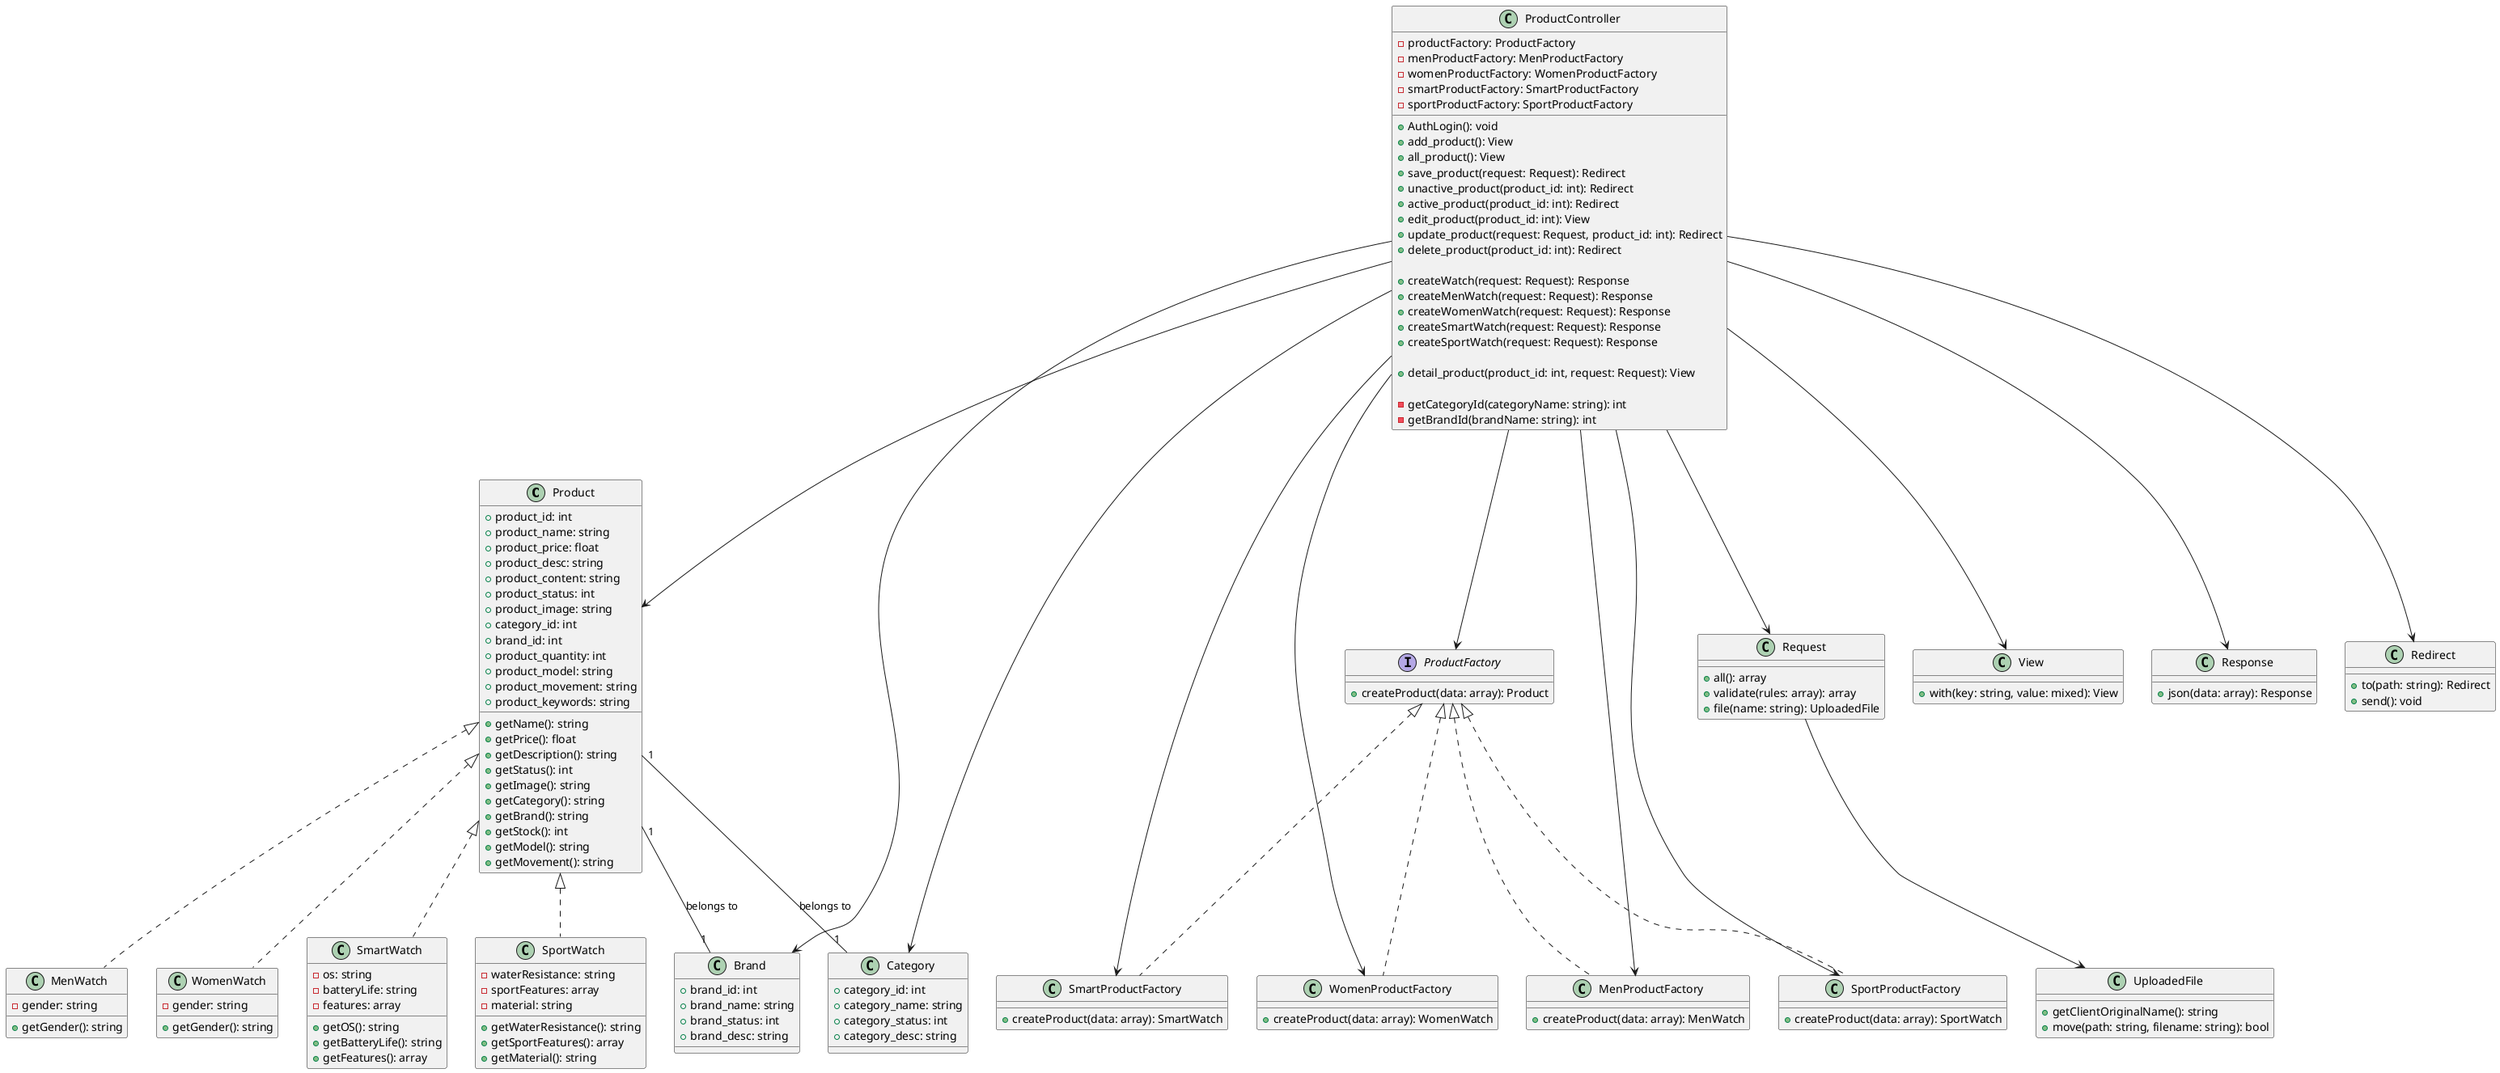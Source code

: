 @startuml Watch Management System

' Abstract Product Interface
interface Product {
    +getName(): string
    +getPrice(): float
    +getDescription(): string
    +getStatus(): int
    +getImage(): string
    +getCategory(): string
    +getBrand(): string
    +getStock(): int
    +getModel(): string
    +getMovement(): string
}

' Concrete Product Classes
class MenWatch {
    -gender: string
    +getGender(): string
}

class WomenWatch {
    -gender: string
    +getGender(): string
}

class SmartWatch {
    -os: string
    -batteryLife: string
    -features: array
    +getOS(): string
    +getBatteryLife(): string
    +getFeatures(): array
}

class SportWatch {
    -waterResistance: string
    -sportFeatures: array
    -material: string
    +getWaterResistance(): string
    +getSportFeatures(): array
    +getMaterial(): string
}

' Abstract Factory Interface
interface ProductFactory {
    +createProduct(data: array): Product
}

' Concrete Factory Classes
class MenProductFactory {
    +createProduct(data: array): MenWatch
}

class WomenProductFactory {
    +createProduct(data: array): WomenWatch
}

class SmartProductFactory {
    +createProduct(data: array): SmartWatch
}

class SportProductFactory {
    +createProduct(data: array): SportWatch
}

' Controller
class ProductController {
    -productFactory: ProductFactory
    -menProductFactory: MenProductFactory
    -womenProductFactory: WomenProductFactory
    -smartProductFactory: SmartProductFactory
    -sportProductFactory: SportProductFactory
    
    ' Admin Methods
    +AuthLogin(): void
    +add_product(): View
    +all_product(): View
    +save_product(request: Request): Redirect
    +unactive_product(product_id: int): Redirect
    +active_product(product_id: int): Redirect
    +edit_product(product_id: int): View
    +update_product(request: Request, product_id: int): Redirect
    +delete_product(product_id: int): Redirect
    
    ' Product Creation Methods
    +createWatch(request: Request): Response
    +createMenWatch(request: Request): Response
    +createWomenWatch(request: Request): Response
    +createSmartWatch(request: Request): Response
    +createSportWatch(request: Request): Response
    
    ' Product Detail Methods
    +detail_product(product_id: int, request: Request): View
    
    ' Helper Methods
    -getCategoryId(categoryName: string): int
    -getBrandId(brandName: string): int
}

' Model Classes
class Product {
    +product_id: int
    +product_name: string
    +product_price: float
    +product_desc: string
    +product_content: string
    +product_status: int
    +product_image: string
    +category_id: int
    +brand_id: int
    +product_quantity: int
    +product_model: string
    +product_movement: string
    +product_keywords: string
}

class Category {
    +category_id: int
    +category_name: string
    +category_status: int
    +category_desc: string
}

class Brand {
    +brand_id: int
    +brand_name: string
    +brand_status: int
    +brand_desc: string
}

' Request Classes
class Request {
    +all(): array
    +validate(rules: array): array
    +file(name: string): UploadedFile
}

class UploadedFile {
    +getClientOriginalName(): string
    +move(path: string, filename: string): bool
}

' View Classes
class View {
    +with(key: string, value: mixed): View
}

' Response Classes
class Response {
    +json(data: array): Response
}

class Redirect {
    +to(path: string): Redirect
    +send(): void
}

' Relationships
Product <|.. MenWatch
Product <|.. WomenWatch
Product <|.. SmartWatch
Product <|.. SportWatch

ProductFactory <|.. MenProductFactory
ProductFactory <|.. WomenProductFactory
ProductFactory <|.. SmartProductFactory
ProductFactory <|.. SportProductFactory

ProductController --> ProductFactory
ProductController --> MenProductFactory
ProductController --> WomenProductFactory
ProductController --> SmartProductFactory
ProductController --> SportProductFactory

ProductController --> Product
ProductController --> Category
ProductController --> Brand
ProductController --> Request
ProductController --> View
ProductController --> Response
ProductController --> Redirect

Request --> UploadedFile

' Database Relationships
Product "1" -- "1" Category : belongs to
Product "1" -- "1" Brand : belongs to

@enduml 